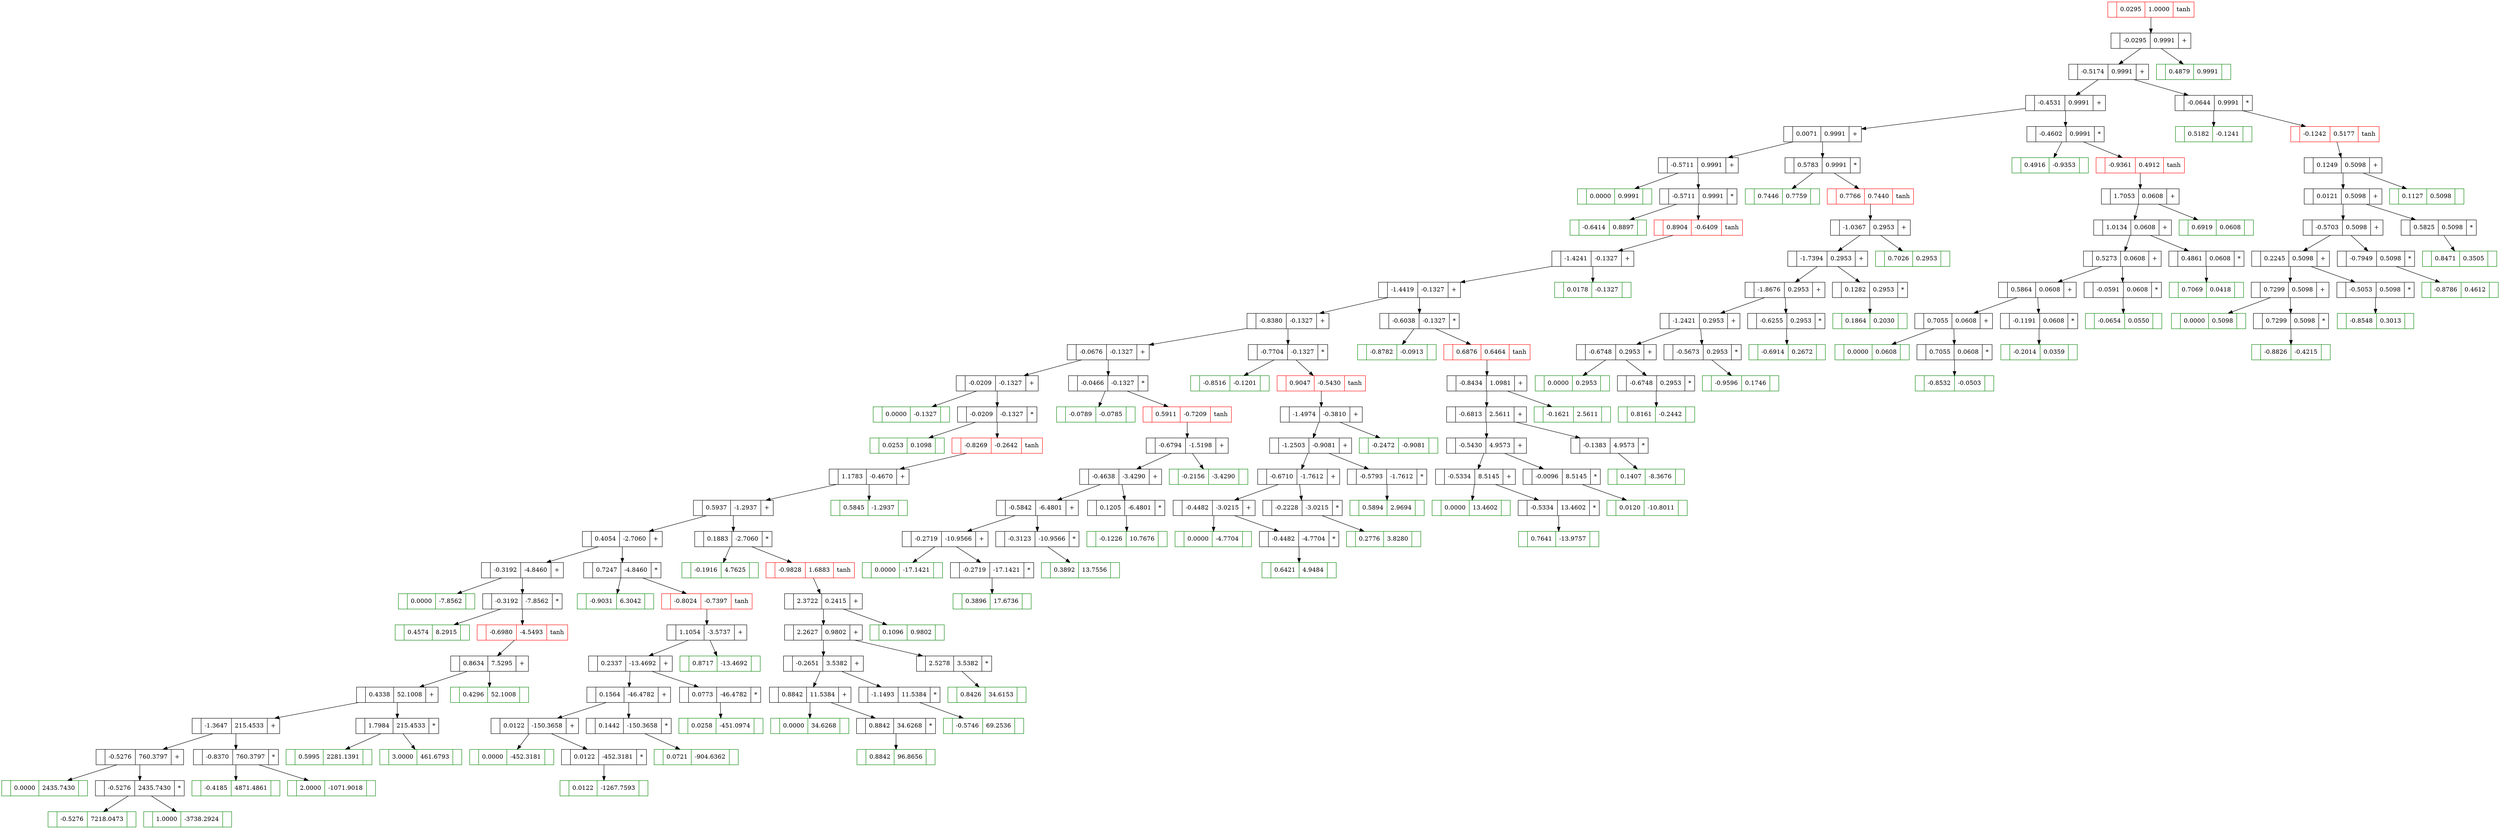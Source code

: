 digraph Micrograd { 
	"092d11fc-5b4b-43c8-b00c-8444b82209ab"[color="#FF0000",fillcolor="#808080",label="|0.0295|1.0000|tanh",shape=record]; 
	"183efe04-53e5-49b3-9fe2-237c32fbb4a9"[label="|-0.0295|0.9991|+",shape=record]; 
	"a4fbc3bb-fb8a-498d-81f6-42fb60664701"[label="|-0.5174|0.9991|+",shape=record]; 
	"d13ca5db-a164-4955-900e-ca04e5429d5b"[label="|-0.4531|0.9991|+",shape=record]; 
	"aa69f040-42eb-4bc1-a7e0-e28a864428fe"[label="|0.0071|0.9991|+",shape=record]; 
	"68deede5-e5a0-446d-b46b-dd3e2901804a"[label="|-0.5711|0.9991|+",shape=record]; 
	"3cd0c9bd-d39f-45b3-98fd-6c266254c5ed"[color="#008000",fillcolor="#90EE90",label="|0.0000|0.9991|",shape=record]; 
	"68deede5-e5a0-446d-b46b-dd3e2901804a" -> "3cd0c9bd-d39f-45b3-98fd-6c266254c5ed"; 
	"dc14e2f9-6cb6-4beb-8a1d-a7e7df3a5d1d"[label="|-0.5711|0.9991|*",shape=record]; 
	"02194030-1781-4975-91d6-811c3886d883"[color="#008000",fillcolor="#90EE90",label="|-0.6414|0.8897|",shape=record]; 
	"dc14e2f9-6cb6-4beb-8a1d-a7e7df3a5d1d" -> "02194030-1781-4975-91d6-811c3886d883"; 
	"7cf3ae4e-6172-475d-8a69-7ef08311c571"[color="#FF0000",fillcolor="#808080",label="|0.8904|-0.6409|tanh",shape=record]; 
	"b1cdbea6-8cb7-45f6-b6e4-781961cb58e9"[label="|-1.4241|-0.1327|+",shape=record]; 
	"32b03a22-7313-46c2-b6b1-7dd38b0bc686"[label="|-1.4419|-0.1327|+",shape=record]; 
	"e81bd662-d96a-4e1e-8da2-1d64d35124dc"[label="|-0.8380|-0.1327|+",shape=record]; 
	"d70fb203-39c4-47b4-a830-90440f6dd9c1"[label="|-0.0676|-0.1327|+",shape=record]; 
	"205899c5-9d39-48a5-a552-8b060f9a6766"[label="|-0.0209|-0.1327|+",shape=record]; 
	"87aea8ea-29f5-43f4-9461-14dc97343530"[color="#008000",fillcolor="#90EE90",label="|0.0000|-0.1327|",shape=record]; 
	"205899c5-9d39-48a5-a552-8b060f9a6766" -> "87aea8ea-29f5-43f4-9461-14dc97343530"; 
	"2844ee85-6d46-4e4d-8196-24dfbd7f7699"[label="|-0.0209|-0.1327|*",shape=record]; 
	"b651d3a9-e96a-4c20-96fd-cbee0bc6f429"[color="#008000",fillcolor="#90EE90",label="|0.0253|0.1098|",shape=record]; 
	"2844ee85-6d46-4e4d-8196-24dfbd7f7699" -> "b651d3a9-e96a-4c20-96fd-cbee0bc6f429"; 
	"f249493d-7ae8-4897-ac9d-69bfbb065a31"[color="#FF0000",fillcolor="#808080",label="|-0.8269|-0.2642|tanh",shape=record]; 
	"7a1b6e4a-a0dd-438f-b1ee-97a0869bc757"[label="|1.1783|-0.4670|+",shape=record]; 
	"fd61a955-4edc-46b2-be5a-dd6fcec9ddd8"[label="|0.5937|-1.2937|+",shape=record]; 
	"f66c4c5d-d76c-4786-9ba6-e7a3ee406293"[label="|0.4054|-2.7060|+",shape=record]; 
	"da598b05-c4da-48a5-945b-3d6d8935b006"[label="|-0.3192|-4.8460|+",shape=record]; 
	"bd476b12-af61-4feb-ac6e-c0274b6dc0f5"[color="#008000",fillcolor="#90EE90",label="|0.0000|-7.8562|",shape=record]; 
	"da598b05-c4da-48a5-945b-3d6d8935b006" -> "bd476b12-af61-4feb-ac6e-c0274b6dc0f5"; 
	"15107d9a-7876-45ea-b3ee-ed942c4bc1ae"[label="|-0.3192|-7.8562|*",shape=record]; 
	"18a44d5f-94bd-47f5-8590-e80369b192c4"[color="#008000",fillcolor="#90EE90",label="|0.4574|8.2915|",shape=record]; 
	"15107d9a-7876-45ea-b3ee-ed942c4bc1ae" -> "18a44d5f-94bd-47f5-8590-e80369b192c4"; 
	"d7a26182-36bc-4ded-9a4c-fcdfcb3372c2"[color="#FF0000",fillcolor="#808080",label="|-0.6980|-4.5493|tanh",shape=record]; 
	"8b581770-9955-43a3-be42-b1c1d63eb920"[label="|0.8634|7.5295|+",shape=record]; 
	"f3822fb2-7a15-4199-9a32-e664a786cc5a"[label="|0.4338|52.1008|+",shape=record]; 
	"afd454c0-5fe7-450b-b034-94f15000d57a"[label="|-1.3647|215.4533|+",shape=record]; 
	"342a0658-02e8-43dc-a097-cb39059b6ebd"[label="|-0.5276|760.3797|+",shape=record]; 
	"746ca208-4cad-4625-94fd-f22fcb8028b2"[color="#008000",fillcolor="#90EE90",label="|0.0000|2435.7430|",shape=record]; 
	"342a0658-02e8-43dc-a097-cb39059b6ebd" -> "746ca208-4cad-4625-94fd-f22fcb8028b2"; 
	"27b4d19f-5505-416f-83da-6a4ae58810ed"[label="|-0.5276|2435.7430|*",shape=record]; 
	"a0568e99-4e32-409c-9085-a3fb6e28c3ea"[color="#008000",fillcolor="#90EE90",label="|-0.5276|7218.0473|",shape=record]; 
	"27b4d19f-5505-416f-83da-6a4ae58810ed" -> "a0568e99-4e32-409c-9085-a3fb6e28c3ea"; 
	"2a0d2ce1-ec8d-4cac-bc44-04e8d2ae3db2"[color="#008000",fillcolor="#90EE90",label="|1.0000|-3738.2924|",shape=record]; 
	"27b4d19f-5505-416f-83da-6a4ae58810ed" -> "2a0d2ce1-ec8d-4cac-bc44-04e8d2ae3db2"; 
	"342a0658-02e8-43dc-a097-cb39059b6ebd" -> "27b4d19f-5505-416f-83da-6a4ae58810ed"; 
	"afd454c0-5fe7-450b-b034-94f15000d57a" -> "342a0658-02e8-43dc-a097-cb39059b6ebd"; 
	"022d9b4b-10ca-4348-9422-f4aad4b6acb1"[label="|-0.8370|760.3797|*",shape=record]; 
	"325011a1-26c5-4d73-bd8d-8e2529f72de8"[color="#008000",fillcolor="#90EE90",label="|-0.4185|4871.4861|",shape=record]; 
	"022d9b4b-10ca-4348-9422-f4aad4b6acb1" -> "325011a1-26c5-4d73-bd8d-8e2529f72de8"; 
	"5cffc8b3-81bd-4171-97bb-581cbbc94dec"[color="#008000",fillcolor="#90EE90",label="|2.0000|-1071.9018|",shape=record]; 
	"022d9b4b-10ca-4348-9422-f4aad4b6acb1" -> "5cffc8b3-81bd-4171-97bb-581cbbc94dec"; 
	"afd454c0-5fe7-450b-b034-94f15000d57a" -> "022d9b4b-10ca-4348-9422-f4aad4b6acb1"; 
	"f3822fb2-7a15-4199-9a32-e664a786cc5a" -> "afd454c0-5fe7-450b-b034-94f15000d57a"; 
	"43861bae-408e-47c0-83dd-d76aa9c2c1f2"[label="|1.7984|215.4533|*",shape=record]; 
	"592e3dc9-e93f-4e59-976f-767d0c483a77"[color="#008000",fillcolor="#90EE90",label="|0.5995|2281.1391|",shape=record]; 
	"43861bae-408e-47c0-83dd-d76aa9c2c1f2" -> "592e3dc9-e93f-4e59-976f-767d0c483a77"; 
	"7dcddf4c-47ec-4177-9e1b-b007ef8324eb"[color="#008000",fillcolor="#90EE90",label="|3.0000|461.6793|",shape=record]; 
	"43861bae-408e-47c0-83dd-d76aa9c2c1f2" -> "7dcddf4c-47ec-4177-9e1b-b007ef8324eb"; 
	"f3822fb2-7a15-4199-9a32-e664a786cc5a" -> "43861bae-408e-47c0-83dd-d76aa9c2c1f2"; 
	"8b581770-9955-43a3-be42-b1c1d63eb920" -> "f3822fb2-7a15-4199-9a32-e664a786cc5a"; 
	"c1ef6f8b-b6ee-4486-8231-5a70d8dc3b4a"[color="#008000",fillcolor="#90EE90",label="|0.4296|52.1008|",shape=record]; 
	"8b581770-9955-43a3-be42-b1c1d63eb920" -> "c1ef6f8b-b6ee-4486-8231-5a70d8dc3b4a"; 
	"d7a26182-36bc-4ded-9a4c-fcdfcb3372c2" -> "8b581770-9955-43a3-be42-b1c1d63eb920"; 
	"15107d9a-7876-45ea-b3ee-ed942c4bc1ae" -> "d7a26182-36bc-4ded-9a4c-fcdfcb3372c2"; 
	"da598b05-c4da-48a5-945b-3d6d8935b006" -> "15107d9a-7876-45ea-b3ee-ed942c4bc1ae"; 
	"f66c4c5d-d76c-4786-9ba6-e7a3ee406293" -> "da598b05-c4da-48a5-945b-3d6d8935b006"; 
	"7d16c862-c545-425d-8411-5c12718bb1d8"[label="|0.7247|-4.8460|*",shape=record]; 
	"36124fac-92bf-4a5d-b45f-bfdfa6de850a"[color="#008000",fillcolor="#90EE90",label="|-0.9031|6.3042|",shape=record]; 
	"7d16c862-c545-425d-8411-5c12718bb1d8" -> "36124fac-92bf-4a5d-b45f-bfdfa6de850a"; 
	"f6334f99-eb80-4093-a509-afa277c6392c"[color="#FF0000",fillcolor="#808080",label="|-0.8024|-0.7397|tanh",shape=record]; 
	"00711921-35a7-44e8-904c-266959645a26"[label="|1.1054|-3.5737|+",shape=record]; 
	"abfbaae4-d02d-4cfc-a1f7-aedb5a683d69"[label="|0.2337|-13.4692|+",shape=record]; 
	"ff2709c0-c119-495c-ad2e-424dab6c090d"[label="|0.1564|-46.4782|+",shape=record]; 
	"b3fe863a-c565-4e79-a15b-b6d2d6a043ee"[label="|0.0122|-150.3658|+",shape=record]; 
	"1a546a6a-da44-470c-a7c9-3f4af4e2df80"[color="#008000",fillcolor="#90EE90",label="|0.0000|-452.3181|",shape=record]; 
	"b3fe863a-c565-4e79-a15b-b6d2d6a043ee" -> "1a546a6a-da44-470c-a7c9-3f4af4e2df80"; 
	"26dc4a17-5e6f-49db-975f-c7ad592b1a6d"[label="|0.0122|-452.3181|*",shape=record]; 
	"6730309f-df1f-41ae-b08f-66e317e329a9"[color="#008000",fillcolor="#90EE90",label="|0.0122|-1267.7593|",shape=record]; 
	"26dc4a17-5e6f-49db-975f-c7ad592b1a6d" -> "6730309f-df1f-41ae-b08f-66e317e329a9"; 
	"b3fe863a-c565-4e79-a15b-b6d2d6a043ee" -> "26dc4a17-5e6f-49db-975f-c7ad592b1a6d"; 
	"ff2709c0-c119-495c-ad2e-424dab6c090d" -> "b3fe863a-c565-4e79-a15b-b6d2d6a043ee"; 
	"c14c8195-b6e7-4083-a3bb-19a1c731c139"[label="|0.1442|-150.3658|*",shape=record]; 
	"e5e5e416-c263-4c25-9884-05eee8f6e1d2"[color="#008000",fillcolor="#90EE90",label="|0.0721|-904.6362|",shape=record]; 
	"c14c8195-b6e7-4083-a3bb-19a1c731c139" -> "e5e5e416-c263-4c25-9884-05eee8f6e1d2"; 
	"ff2709c0-c119-495c-ad2e-424dab6c090d" -> "c14c8195-b6e7-4083-a3bb-19a1c731c139"; 
	"abfbaae4-d02d-4cfc-a1f7-aedb5a683d69" -> "ff2709c0-c119-495c-ad2e-424dab6c090d"; 
	"44e96ad5-522d-4cc0-8f1e-3493543c3e07"[label="|0.0773|-46.4782|*",shape=record]; 
	"727d98a6-81eb-4eaa-bd4a-81811b924cc9"[color="#008000",fillcolor="#90EE90",label="|0.0258|-451.0974|",shape=record]; 
	"44e96ad5-522d-4cc0-8f1e-3493543c3e07" -> "727d98a6-81eb-4eaa-bd4a-81811b924cc9"; 
	"abfbaae4-d02d-4cfc-a1f7-aedb5a683d69" -> "44e96ad5-522d-4cc0-8f1e-3493543c3e07"; 
	"00711921-35a7-44e8-904c-266959645a26" -> "abfbaae4-d02d-4cfc-a1f7-aedb5a683d69"; 
	"d14dcd13-f86d-4e41-b1df-f96f115f665d"[color="#008000",fillcolor="#90EE90",label="|0.8717|-13.4692|",shape=record]; 
	"00711921-35a7-44e8-904c-266959645a26" -> "d14dcd13-f86d-4e41-b1df-f96f115f665d"; 
	"f6334f99-eb80-4093-a509-afa277c6392c" -> "00711921-35a7-44e8-904c-266959645a26"; 
	"7d16c862-c545-425d-8411-5c12718bb1d8" -> "f6334f99-eb80-4093-a509-afa277c6392c"; 
	"f66c4c5d-d76c-4786-9ba6-e7a3ee406293" -> "7d16c862-c545-425d-8411-5c12718bb1d8"; 
	"fd61a955-4edc-46b2-be5a-dd6fcec9ddd8" -> "f66c4c5d-d76c-4786-9ba6-e7a3ee406293"; 
	"5016470d-50d2-4609-981d-0297b400b6e3"[label="|0.1883|-2.7060|*",shape=record]; 
	"408d9dff-220e-4bfc-9ae9-6a53c587bd96"[color="#008000",fillcolor="#90EE90",label="|-0.1916|4.7625|",shape=record]; 
	"5016470d-50d2-4609-981d-0297b400b6e3" -> "408d9dff-220e-4bfc-9ae9-6a53c587bd96"; 
	"8662518f-291d-4dc7-85d5-39b2148bb600"[color="#FF0000",fillcolor="#808080",label="|-0.9828|1.6883|tanh",shape=record]; 
	"4a68f5c0-934e-418e-93dc-4cde8c2e939e"[label="|2.3722|0.2415|+",shape=record]; 
	"4b31a760-51e7-4ac0-a948-45b7378dec47"[label="|2.2627|0.9802|+",shape=record]; 
	"e7a4e3a8-31f6-4c5b-b27e-c376cf4906c4"[label="|-0.2651|3.5382|+",shape=record]; 
	"57eb1647-61ed-4f9c-9827-18a9591f9f39"[label="|0.8842|11.5384|+",shape=record]; 
	"e36f7a77-5c96-4959-a184-d75f0d471a65"[color="#008000",fillcolor="#90EE90",label="|0.0000|34.6268|",shape=record]; 
	"57eb1647-61ed-4f9c-9827-18a9591f9f39" -> "e36f7a77-5c96-4959-a184-d75f0d471a65"; 
	"073f448c-173e-467d-8258-38fed4c6c3ae"[label="|0.8842|34.6268|*",shape=record]; 
	"5b8c74a1-8ee8-4ac9-8138-59c53abbe4c1"[color="#008000",fillcolor="#90EE90",label="|0.8842|96.8656|",shape=record]; 
	"073f448c-173e-467d-8258-38fed4c6c3ae" -> "5b8c74a1-8ee8-4ac9-8138-59c53abbe4c1"; 
	"57eb1647-61ed-4f9c-9827-18a9591f9f39" -> "073f448c-173e-467d-8258-38fed4c6c3ae"; 
	"e7a4e3a8-31f6-4c5b-b27e-c376cf4906c4" -> "57eb1647-61ed-4f9c-9827-18a9591f9f39"; 
	"11ac435a-5517-441b-974e-f41216ca8776"[label="|-1.1493|11.5384|*",shape=record]; 
	"a95f2ef9-62f7-4ccd-94ea-e9b3a9f089e4"[color="#008000",fillcolor="#90EE90",label="|-0.5746|69.2536|",shape=record]; 
	"11ac435a-5517-441b-974e-f41216ca8776" -> "a95f2ef9-62f7-4ccd-94ea-e9b3a9f089e4"; 
	"e7a4e3a8-31f6-4c5b-b27e-c376cf4906c4" -> "11ac435a-5517-441b-974e-f41216ca8776"; 
	"4b31a760-51e7-4ac0-a948-45b7378dec47" -> "e7a4e3a8-31f6-4c5b-b27e-c376cf4906c4"; 
	"a736bd9d-9467-4959-8b34-4723420733ca"[label="|2.5278|3.5382|*",shape=record]; 
	"f50c831a-d498-4ecd-9bca-e901bb4c1255"[color="#008000",fillcolor="#90EE90",label="|0.8426|34.6153|",shape=record]; 
	"a736bd9d-9467-4959-8b34-4723420733ca" -> "f50c831a-d498-4ecd-9bca-e901bb4c1255"; 
	"4b31a760-51e7-4ac0-a948-45b7378dec47" -> "a736bd9d-9467-4959-8b34-4723420733ca"; 
	"4a68f5c0-934e-418e-93dc-4cde8c2e939e" -> "4b31a760-51e7-4ac0-a948-45b7378dec47"; 
	"5df9aa26-f661-48ae-9fa2-952ebb312782"[color="#008000",fillcolor="#90EE90",label="|0.1096|0.9802|",shape=record]; 
	"4a68f5c0-934e-418e-93dc-4cde8c2e939e" -> "5df9aa26-f661-48ae-9fa2-952ebb312782"; 
	"8662518f-291d-4dc7-85d5-39b2148bb600" -> "4a68f5c0-934e-418e-93dc-4cde8c2e939e"; 
	"5016470d-50d2-4609-981d-0297b400b6e3" -> "8662518f-291d-4dc7-85d5-39b2148bb600"; 
	"fd61a955-4edc-46b2-be5a-dd6fcec9ddd8" -> "5016470d-50d2-4609-981d-0297b400b6e3"; 
	"7a1b6e4a-a0dd-438f-b1ee-97a0869bc757" -> "fd61a955-4edc-46b2-be5a-dd6fcec9ddd8"; 
	"550a92b7-8e0e-4b2c-ad9a-0beccd05a6ae"[color="#008000",fillcolor="#90EE90",label="|0.5845|-1.2937|",shape=record]; 
	"7a1b6e4a-a0dd-438f-b1ee-97a0869bc757" -> "550a92b7-8e0e-4b2c-ad9a-0beccd05a6ae"; 
	"f249493d-7ae8-4897-ac9d-69bfbb065a31" -> "7a1b6e4a-a0dd-438f-b1ee-97a0869bc757"; 
	"2844ee85-6d46-4e4d-8196-24dfbd7f7699" -> "f249493d-7ae8-4897-ac9d-69bfbb065a31"; 
	"205899c5-9d39-48a5-a552-8b060f9a6766" -> "2844ee85-6d46-4e4d-8196-24dfbd7f7699"; 
	"d70fb203-39c4-47b4-a830-90440f6dd9c1" -> "205899c5-9d39-48a5-a552-8b060f9a6766"; 
	"4241df5b-ebce-423e-b98c-d11aa7f5f34d"[label="|-0.0466|-0.1327|*",shape=record]; 
	"fefed5a4-a0bd-4b84-848c-51b28b4d4e04"[color="#008000",fillcolor="#90EE90",label="|-0.0789|-0.0785|",shape=record]; 
	"4241df5b-ebce-423e-b98c-d11aa7f5f34d" -> "fefed5a4-a0bd-4b84-848c-51b28b4d4e04"; 
	"eb4d3338-5106-46b0-8b80-8b0923ff8f56"[color="#FF0000",fillcolor="#808080",label="|0.5911|-0.7209|tanh",shape=record]; 
	"bfd042a0-c33b-4fae-9cc5-d5b3d0c33a53"[label="|-0.6794|-1.5198|+",shape=record]; 
	"fcb51405-8057-4df2-a49c-0ea441a07d75"[label="|-0.4638|-3.4290|+",shape=record]; 
	"c4f23d80-6319-435d-9c7c-f4c076efdfda"[label="|-0.5842|-6.4801|+",shape=record]; 
	"b4142f03-7c22-4104-9203-c06bc9ce37bd"[label="|-0.2719|-10.9566|+",shape=record]; 
	"1c8c5ba7-81b2-4b45-b550-9f7edca04985"[color="#008000",fillcolor="#90EE90",label="|0.0000|-17.1421|",shape=record]; 
	"b4142f03-7c22-4104-9203-c06bc9ce37bd" -> "1c8c5ba7-81b2-4b45-b550-9f7edca04985"; 
	"1e2a5e61-f55a-432d-93d7-3afff8f53990"[label="|-0.2719|-17.1421|*",shape=record]; 
	"c52f688d-11b5-424e-997a-75ab22430d8e"[color="#008000",fillcolor="#90EE90",label="|0.3896|17.6736|",shape=record]; 
	"1e2a5e61-f55a-432d-93d7-3afff8f53990" -> "c52f688d-11b5-424e-997a-75ab22430d8e"; 
	"b4142f03-7c22-4104-9203-c06bc9ce37bd" -> "1e2a5e61-f55a-432d-93d7-3afff8f53990"; 
	"c4f23d80-6319-435d-9c7c-f4c076efdfda" -> "b4142f03-7c22-4104-9203-c06bc9ce37bd"; 
	"b8e92b4a-e145-4b52-b2c5-cb72d832e5c3"[label="|-0.3123|-10.9566|*",shape=record]; 
	"99f85258-6a41-4f60-b611-f9600fe635df"[color="#008000",fillcolor="#90EE90",label="|0.3892|13.7556|",shape=record]; 
	"b8e92b4a-e145-4b52-b2c5-cb72d832e5c3" -> "99f85258-6a41-4f60-b611-f9600fe635df"; 
	"c4f23d80-6319-435d-9c7c-f4c076efdfda" -> "b8e92b4a-e145-4b52-b2c5-cb72d832e5c3"; 
	"fcb51405-8057-4df2-a49c-0ea441a07d75" -> "c4f23d80-6319-435d-9c7c-f4c076efdfda"; 
	"5c429b4c-6dfa-4608-8b48-7e310e12a60c"[label="|0.1205|-6.4801|*",shape=record]; 
	"4b688d5b-48e7-42e6-adc0-3f5476d5aa13"[color="#008000",fillcolor="#90EE90",label="|-0.1226|10.7676|",shape=record]; 
	"5c429b4c-6dfa-4608-8b48-7e310e12a60c" -> "4b688d5b-48e7-42e6-adc0-3f5476d5aa13"; 
	"fcb51405-8057-4df2-a49c-0ea441a07d75" -> "5c429b4c-6dfa-4608-8b48-7e310e12a60c"; 
	"bfd042a0-c33b-4fae-9cc5-d5b3d0c33a53" -> "fcb51405-8057-4df2-a49c-0ea441a07d75"; 
	"985a8e80-a69a-4861-b6cf-1f25a59f8ea0"[color="#008000",fillcolor="#90EE90",label="|-0.2156|-3.4290|",shape=record]; 
	"bfd042a0-c33b-4fae-9cc5-d5b3d0c33a53" -> "985a8e80-a69a-4861-b6cf-1f25a59f8ea0"; 
	"eb4d3338-5106-46b0-8b80-8b0923ff8f56" -> "bfd042a0-c33b-4fae-9cc5-d5b3d0c33a53"; 
	"4241df5b-ebce-423e-b98c-d11aa7f5f34d" -> "eb4d3338-5106-46b0-8b80-8b0923ff8f56"; 
	"d70fb203-39c4-47b4-a830-90440f6dd9c1" -> "4241df5b-ebce-423e-b98c-d11aa7f5f34d"; 
	"e81bd662-d96a-4e1e-8da2-1d64d35124dc" -> "d70fb203-39c4-47b4-a830-90440f6dd9c1"; 
	"86ab2cb5-b98f-40e4-9d8b-4b964b2bed60"[label="|-0.7704|-0.1327|*",shape=record]; 
	"9bb098af-a767-41b3-870e-e062dcf00ec2"[color="#008000",fillcolor="#90EE90",label="|-0.8516|-0.1201|",shape=record]; 
	"86ab2cb5-b98f-40e4-9d8b-4b964b2bed60" -> "9bb098af-a767-41b3-870e-e062dcf00ec2"; 
	"9a39858e-3f83-4e13-8e7e-f546c2bf3f7e"[color="#FF0000",fillcolor="#808080",label="|0.9047|-0.5430|tanh",shape=record]; 
	"5c15e3f0-90db-4dbe-9843-8bbb3c2df504"[label="|-1.4974|-0.3810|+",shape=record]; 
	"07198f76-7765-4ee1-a1ee-b6e61710e5bd"[label="|-1.2503|-0.9081|+",shape=record]; 
	"0fb16962-8dce-41d2-b589-d63b41632f3a"[label="|-0.6710|-1.7612|+",shape=record]; 
	"38f45085-55de-491e-a68c-8864725d7207"[label="|-0.4482|-3.0215|+",shape=record]; 
	"63dea215-8287-45a3-b2e7-b7d6e19cf57f"[color="#008000",fillcolor="#90EE90",label="|0.0000|-4.7704|",shape=record]; 
	"38f45085-55de-491e-a68c-8864725d7207" -> "63dea215-8287-45a3-b2e7-b7d6e19cf57f"; 
	"bd2eed09-b5a6-4143-8126-3dba9e6354dc"[label="|-0.4482|-4.7704|*",shape=record]; 
	"1ef38988-8d0a-4bd4-98d7-3a5a395775b2"[color="#008000",fillcolor="#90EE90",label="|0.6421|4.9484|",shape=record]; 
	"bd2eed09-b5a6-4143-8126-3dba9e6354dc" -> "1ef38988-8d0a-4bd4-98d7-3a5a395775b2"; 
	"38f45085-55de-491e-a68c-8864725d7207" -> "bd2eed09-b5a6-4143-8126-3dba9e6354dc"; 
	"0fb16962-8dce-41d2-b589-d63b41632f3a" -> "38f45085-55de-491e-a68c-8864725d7207"; 
	"e6e58ea6-db72-48df-adab-992916921a95"[label="|-0.2228|-3.0215|*",shape=record]; 
	"fac5fb2e-8527-4485-a528-f0b76cd87c08"[color="#008000",fillcolor="#90EE90",label="|0.2776|3.8280|",shape=record]; 
	"e6e58ea6-db72-48df-adab-992916921a95" -> "fac5fb2e-8527-4485-a528-f0b76cd87c08"; 
	"0fb16962-8dce-41d2-b589-d63b41632f3a" -> "e6e58ea6-db72-48df-adab-992916921a95"; 
	"07198f76-7765-4ee1-a1ee-b6e61710e5bd" -> "0fb16962-8dce-41d2-b589-d63b41632f3a"; 
	"44488929-fe42-4d97-bdff-3e61df37a8f4"[label="|-0.5793|-1.7612|*",shape=record]; 
	"a1f328a3-4815-46a4-8585-b2d75f5383e5"[color="#008000",fillcolor="#90EE90",label="|0.5894|2.9694|",shape=record]; 
	"44488929-fe42-4d97-bdff-3e61df37a8f4" -> "a1f328a3-4815-46a4-8585-b2d75f5383e5"; 
	"07198f76-7765-4ee1-a1ee-b6e61710e5bd" -> "44488929-fe42-4d97-bdff-3e61df37a8f4"; 
	"5c15e3f0-90db-4dbe-9843-8bbb3c2df504" -> "07198f76-7765-4ee1-a1ee-b6e61710e5bd"; 
	"6fba8370-f3a4-402a-a314-53c76d53fd1c"[color="#008000",fillcolor="#90EE90",label="|-0.2472|-0.9081|",shape=record]; 
	"5c15e3f0-90db-4dbe-9843-8bbb3c2df504" -> "6fba8370-f3a4-402a-a314-53c76d53fd1c"; 
	"9a39858e-3f83-4e13-8e7e-f546c2bf3f7e" -> "5c15e3f0-90db-4dbe-9843-8bbb3c2df504"; 
	"86ab2cb5-b98f-40e4-9d8b-4b964b2bed60" -> "9a39858e-3f83-4e13-8e7e-f546c2bf3f7e"; 
	"e81bd662-d96a-4e1e-8da2-1d64d35124dc" -> "86ab2cb5-b98f-40e4-9d8b-4b964b2bed60"; 
	"32b03a22-7313-46c2-b6b1-7dd38b0bc686" -> "e81bd662-d96a-4e1e-8da2-1d64d35124dc"; 
	"ad4b90d2-aaa0-4d5d-9ea9-b24e975c321b"[label="|-0.6038|-0.1327|*",shape=record]; 
	"8d31a8b0-fabf-434f-b5cc-ef110cd4922c"[color="#008000",fillcolor="#90EE90",label="|-0.8782|-0.0913|",shape=record]; 
	"ad4b90d2-aaa0-4d5d-9ea9-b24e975c321b" -> "8d31a8b0-fabf-434f-b5cc-ef110cd4922c"; 
	"8419383f-9909-48bb-85bc-400341e6e9a0"[color="#FF0000",fillcolor="#808080",label="|0.6876|0.6464|tanh",shape=record]; 
	"0692f1e0-8454-4eda-a0a4-f18383b199cb"[label="|-0.8434|1.0981|+",shape=record]; 
	"5a5d9ac5-bc19-4576-86d1-dbed66fae238"[label="|-0.6813|2.5611|+",shape=record]; 
	"56994723-761d-4bb6-bf55-40afdb824e7e"[label="|-0.5430|4.9573|+",shape=record]; 
	"76c75e52-66b9-460d-96e7-003c2d9d0cac"[label="|-0.5334|8.5145|+",shape=record]; 
	"c289d02c-7cb8-4ca1-a818-ffb3b1b109fd"[color="#008000",fillcolor="#90EE90",label="|0.0000|13.4602|",shape=record]; 
	"76c75e52-66b9-460d-96e7-003c2d9d0cac" -> "c289d02c-7cb8-4ca1-a818-ffb3b1b109fd"; 
	"8c32a009-edd9-4c32-b139-d82ba1ee0f14"[label="|-0.5334|13.4602|*",shape=record]; 
	"23de5ee6-8dee-4cdc-afc3-040d52f9a89c"[color="#008000",fillcolor="#90EE90",label="|0.7641|-13.9757|",shape=record]; 
	"8c32a009-edd9-4c32-b139-d82ba1ee0f14" -> "23de5ee6-8dee-4cdc-afc3-040d52f9a89c"; 
	"76c75e52-66b9-460d-96e7-003c2d9d0cac" -> "8c32a009-edd9-4c32-b139-d82ba1ee0f14"; 
	"56994723-761d-4bb6-bf55-40afdb824e7e" -> "76c75e52-66b9-460d-96e7-003c2d9d0cac"; 
	"61fa59d6-0658-40b9-a630-88ce77f0fe86"[label="|-0.0096|8.5145|*",shape=record]; 
	"1ff41497-bfb6-4ee2-8ddc-0e7d9967fb24"[color="#008000",fillcolor="#90EE90",label="|0.0120|-10.8011|",shape=record]; 
	"61fa59d6-0658-40b9-a630-88ce77f0fe86" -> "1ff41497-bfb6-4ee2-8ddc-0e7d9967fb24"; 
	"56994723-761d-4bb6-bf55-40afdb824e7e" -> "61fa59d6-0658-40b9-a630-88ce77f0fe86"; 
	"5a5d9ac5-bc19-4576-86d1-dbed66fae238" -> "56994723-761d-4bb6-bf55-40afdb824e7e"; 
	"c929d6a9-418f-4f6c-a5ec-cbb8167ae8af"[label="|-0.1383|4.9573|*",shape=record]; 
	"7234b1bd-f177-4214-964f-b35b00797f8b"[color="#008000",fillcolor="#90EE90",label="|0.1407|-8.3676|",shape=record]; 
	"c929d6a9-418f-4f6c-a5ec-cbb8167ae8af" -> "7234b1bd-f177-4214-964f-b35b00797f8b"; 
	"5a5d9ac5-bc19-4576-86d1-dbed66fae238" -> "c929d6a9-418f-4f6c-a5ec-cbb8167ae8af"; 
	"0692f1e0-8454-4eda-a0a4-f18383b199cb" -> "5a5d9ac5-bc19-4576-86d1-dbed66fae238"; 
	"1680c323-4e86-4b19-af17-106047a98091"[color="#008000",fillcolor="#90EE90",label="|-0.1621|2.5611|",shape=record]; 
	"0692f1e0-8454-4eda-a0a4-f18383b199cb" -> "1680c323-4e86-4b19-af17-106047a98091"; 
	"8419383f-9909-48bb-85bc-400341e6e9a0" -> "0692f1e0-8454-4eda-a0a4-f18383b199cb"; 
	"ad4b90d2-aaa0-4d5d-9ea9-b24e975c321b" -> "8419383f-9909-48bb-85bc-400341e6e9a0"; 
	"32b03a22-7313-46c2-b6b1-7dd38b0bc686" -> "ad4b90d2-aaa0-4d5d-9ea9-b24e975c321b"; 
	"b1cdbea6-8cb7-45f6-b6e4-781961cb58e9" -> "32b03a22-7313-46c2-b6b1-7dd38b0bc686"; 
	"032dc73d-5cd7-4ae5-9e70-7ef12c688899"[color="#008000",fillcolor="#90EE90",label="|0.0178|-0.1327|",shape=record]; 
	"b1cdbea6-8cb7-45f6-b6e4-781961cb58e9" -> "032dc73d-5cd7-4ae5-9e70-7ef12c688899"; 
	"7cf3ae4e-6172-475d-8a69-7ef08311c571" -> "b1cdbea6-8cb7-45f6-b6e4-781961cb58e9"; 
	"dc14e2f9-6cb6-4beb-8a1d-a7e7df3a5d1d" -> "7cf3ae4e-6172-475d-8a69-7ef08311c571"; 
	"68deede5-e5a0-446d-b46b-dd3e2901804a" -> "dc14e2f9-6cb6-4beb-8a1d-a7e7df3a5d1d"; 
	"aa69f040-42eb-4bc1-a7e0-e28a864428fe" -> "68deede5-e5a0-446d-b46b-dd3e2901804a"; 
	"4db6357e-bb73-41fc-b4fa-7f2b00c1ca38"[label="|0.5783|0.9991|*",shape=record]; 
	"baf0f1b2-f1bb-446d-a9bd-c49425aa8f3c"[color="#008000",fillcolor="#90EE90",label="|0.7446|0.7759|",shape=record]; 
	"4db6357e-bb73-41fc-b4fa-7f2b00c1ca38" -> "baf0f1b2-f1bb-446d-a9bd-c49425aa8f3c"; 
	"cb8ab66b-b14d-4bb8-ad17-789daacaeaf2"[color="#FF0000",fillcolor="#808080",label="|0.7766|0.7440|tanh",shape=record]; 
	"e6bdae03-b0d4-46c6-b6c5-0a15957d49f3"[label="|-1.0367|0.2953|+",shape=record]; 
	"6ecd503b-4e6b-4f6a-8af1-16b6582a7b9f"[label="|-1.7394|0.2953|+",shape=record]; 
	"9fcee27f-c61b-46ac-84d8-e19dd4337327"[label="|-1.8676|0.2953|+",shape=record]; 
	"c8efc15a-a61b-4fa8-b91c-f78fc3009d1b"[label="|-1.2421|0.2953|+",shape=record]; 
	"3addff81-7fba-4e80-b765-820bd1e784a4"[label="|-0.6748|0.2953|+",shape=record]; 
	"aedfdca8-3786-465a-bc3e-ce2a4d4f06f6"[color="#008000",fillcolor="#90EE90",label="|0.0000|0.2953|",shape=record]; 
	"3addff81-7fba-4e80-b765-820bd1e784a4" -> "aedfdca8-3786-465a-bc3e-ce2a4d4f06f6"; 
	"2c5c187e-06fc-4247-89a1-ecc7de59c46f"[label="|-0.6748|0.2953|*",shape=record]; 
	"4ab11c12-1ced-43ef-a109-9b452a916dac"[color="#008000",fillcolor="#90EE90",label="|0.8161|-0.2442|",shape=record]; 
	"2c5c187e-06fc-4247-89a1-ecc7de59c46f" -> "4ab11c12-1ced-43ef-a109-9b452a916dac"; 
	"3addff81-7fba-4e80-b765-820bd1e784a4" -> "2c5c187e-06fc-4247-89a1-ecc7de59c46f"; 
	"c8efc15a-a61b-4fa8-b91c-f78fc3009d1b" -> "3addff81-7fba-4e80-b765-820bd1e784a4"; 
	"1b940b10-9cf9-41fc-8cbc-fb292955e146"[label="|-0.5673|0.2953|*",shape=record]; 
	"99e89dee-531f-4989-a3bf-cc7280512203"[color="#008000",fillcolor="#90EE90",label="|-0.9596|0.1746|",shape=record]; 
	"1b940b10-9cf9-41fc-8cbc-fb292955e146" -> "99e89dee-531f-4989-a3bf-cc7280512203"; 
	"c8efc15a-a61b-4fa8-b91c-f78fc3009d1b" -> "1b940b10-9cf9-41fc-8cbc-fb292955e146"; 
	"9fcee27f-c61b-46ac-84d8-e19dd4337327" -> "c8efc15a-a61b-4fa8-b91c-f78fc3009d1b"; 
	"444183e8-e858-4cc7-a589-e57a018b1884"[label="|-0.6255|0.2953|*",shape=record]; 
	"05ba12de-9cd8-4c91-8131-affbabdf604b"[color="#008000",fillcolor="#90EE90",label="|-0.6914|0.2672|",shape=record]; 
	"444183e8-e858-4cc7-a589-e57a018b1884" -> "05ba12de-9cd8-4c91-8131-affbabdf604b"; 
	"9fcee27f-c61b-46ac-84d8-e19dd4337327" -> "444183e8-e858-4cc7-a589-e57a018b1884"; 
	"6ecd503b-4e6b-4f6a-8af1-16b6582a7b9f" -> "9fcee27f-c61b-46ac-84d8-e19dd4337327"; 
	"71503d43-ad24-4a04-b643-2025a7c3cad0"[label="|0.1282|0.2953|*",shape=record]; 
	"6d58505f-30e7-4009-aec5-0179c7a6bc70"[color="#008000",fillcolor="#90EE90",label="|0.1864|0.2030|",shape=record]; 
	"71503d43-ad24-4a04-b643-2025a7c3cad0" -> "6d58505f-30e7-4009-aec5-0179c7a6bc70"; 
	"6ecd503b-4e6b-4f6a-8af1-16b6582a7b9f" -> "71503d43-ad24-4a04-b643-2025a7c3cad0"; 
	"e6bdae03-b0d4-46c6-b6c5-0a15957d49f3" -> "6ecd503b-4e6b-4f6a-8af1-16b6582a7b9f"; 
	"99226b6e-482c-46f1-83b1-2ad010fc4846"[color="#008000",fillcolor="#90EE90",label="|0.7026|0.2953|",shape=record]; 
	"e6bdae03-b0d4-46c6-b6c5-0a15957d49f3" -> "99226b6e-482c-46f1-83b1-2ad010fc4846"; 
	"cb8ab66b-b14d-4bb8-ad17-789daacaeaf2" -> "e6bdae03-b0d4-46c6-b6c5-0a15957d49f3"; 
	"4db6357e-bb73-41fc-b4fa-7f2b00c1ca38" -> "cb8ab66b-b14d-4bb8-ad17-789daacaeaf2"; 
	"aa69f040-42eb-4bc1-a7e0-e28a864428fe" -> "4db6357e-bb73-41fc-b4fa-7f2b00c1ca38"; 
	"d13ca5db-a164-4955-900e-ca04e5429d5b" -> "aa69f040-42eb-4bc1-a7e0-e28a864428fe"; 
	"19c9329d-6e02-40e5-aa59-63f36e664884"[label="|-0.4602|0.9991|*",shape=record]; 
	"e73f69d4-6f63-4b1d-a2fb-1989450ff2b0"[color="#008000",fillcolor="#90EE90",label="|0.4916|-0.9353|",shape=record]; 
	"19c9329d-6e02-40e5-aa59-63f36e664884" -> "e73f69d4-6f63-4b1d-a2fb-1989450ff2b0"; 
	"59bbccd2-f4e0-4b20-bad2-248afd0d2869"[color="#FF0000",fillcolor="#808080",label="|-0.9361|0.4912|tanh",shape=record]; 
	"7295ff9a-7eb2-429e-aeba-55a5a3a2aa13"[label="|1.7053|0.0608|+",shape=record]; 
	"8536ec43-9150-4f93-83e1-8066660e224b"[label="|1.0134|0.0608|+",shape=record]; 
	"c8cbf103-92ea-42d7-8bf0-f83c4d06a873"[label="|0.5273|0.0608|+",shape=record]; 
	"9a748817-a013-45a7-9e29-ff7228300928"[label="|0.5864|0.0608|+",shape=record]; 
	"eeadcff8-f540-4ae1-9359-fafb3c6474e3"[label="|0.7055|0.0608|+",shape=record]; 
	"862ddebd-99bc-4333-96a0-fef919cf066d"[color="#008000",fillcolor="#90EE90",label="|0.0000|0.0608|",shape=record]; 
	"eeadcff8-f540-4ae1-9359-fafb3c6474e3" -> "862ddebd-99bc-4333-96a0-fef919cf066d"; 
	"3255be4c-dfdc-42b9-931b-6a31eb08670f"[label="|0.7055|0.0608|*",shape=record]; 
	"abd39863-32ee-4d0f-9ea2-98d80d4dcd1d"[color="#008000",fillcolor="#90EE90",label="|-0.8532|-0.0503|",shape=record]; 
	"3255be4c-dfdc-42b9-931b-6a31eb08670f" -> "abd39863-32ee-4d0f-9ea2-98d80d4dcd1d"; 
	"eeadcff8-f540-4ae1-9359-fafb3c6474e3" -> "3255be4c-dfdc-42b9-931b-6a31eb08670f"; 
	"9a748817-a013-45a7-9e29-ff7228300928" -> "eeadcff8-f540-4ae1-9359-fafb3c6474e3"; 
	"fb27dfa8-de15-4f0c-804f-cdad52bd585b"[label="|-0.1191|0.0608|*",shape=record]; 
	"69de0b8f-b086-4ec4-ad39-4ea3d6688575"[color="#008000",fillcolor="#90EE90",label="|-0.2014|0.0359|",shape=record]; 
	"fb27dfa8-de15-4f0c-804f-cdad52bd585b" -> "69de0b8f-b086-4ec4-ad39-4ea3d6688575"; 
	"9a748817-a013-45a7-9e29-ff7228300928" -> "fb27dfa8-de15-4f0c-804f-cdad52bd585b"; 
	"c8cbf103-92ea-42d7-8bf0-f83c4d06a873" -> "9a748817-a013-45a7-9e29-ff7228300928"; 
	"fa4b199d-5931-4cb7-adf1-9ff3aaab45cc"[label="|-0.0591|0.0608|*",shape=record]; 
	"bca159e9-5c21-4194-a1f2-916b8e310e64"[color="#008000",fillcolor="#90EE90",label="|-0.0654|0.0550|",shape=record]; 
	"fa4b199d-5931-4cb7-adf1-9ff3aaab45cc" -> "bca159e9-5c21-4194-a1f2-916b8e310e64"; 
	"c8cbf103-92ea-42d7-8bf0-f83c4d06a873" -> "fa4b199d-5931-4cb7-adf1-9ff3aaab45cc"; 
	"8536ec43-9150-4f93-83e1-8066660e224b" -> "c8cbf103-92ea-42d7-8bf0-f83c4d06a873"; 
	"11e51858-4bde-42ce-ab9b-b1f2e6750c57"[label="|0.4861|0.0608|*",shape=record]; 
	"5b127072-54ae-457e-b2b2-cc3bf024d66d"[color="#008000",fillcolor="#90EE90",label="|0.7069|0.0418|",shape=record]; 
	"11e51858-4bde-42ce-ab9b-b1f2e6750c57" -> "5b127072-54ae-457e-b2b2-cc3bf024d66d"; 
	"8536ec43-9150-4f93-83e1-8066660e224b" -> "11e51858-4bde-42ce-ab9b-b1f2e6750c57"; 
	"7295ff9a-7eb2-429e-aeba-55a5a3a2aa13" -> "8536ec43-9150-4f93-83e1-8066660e224b"; 
	"1f7b8a48-4e24-4eac-9133-c7fcf5e0f79a"[color="#008000",fillcolor="#90EE90",label="|0.6919|0.0608|",shape=record]; 
	"7295ff9a-7eb2-429e-aeba-55a5a3a2aa13" -> "1f7b8a48-4e24-4eac-9133-c7fcf5e0f79a"; 
	"59bbccd2-f4e0-4b20-bad2-248afd0d2869" -> "7295ff9a-7eb2-429e-aeba-55a5a3a2aa13"; 
	"19c9329d-6e02-40e5-aa59-63f36e664884" -> "59bbccd2-f4e0-4b20-bad2-248afd0d2869"; 
	"d13ca5db-a164-4955-900e-ca04e5429d5b" -> "19c9329d-6e02-40e5-aa59-63f36e664884"; 
	"a4fbc3bb-fb8a-498d-81f6-42fb60664701" -> "d13ca5db-a164-4955-900e-ca04e5429d5b"; 
	"1abc3761-cef0-414f-ad10-04f32f53e277"[label="|-0.0644|0.9991|*",shape=record]; 
	"408d4fcd-793a-447c-9087-546bc2307b04"[color="#008000",fillcolor="#90EE90",label="|0.5182|-0.1241|",shape=record]; 
	"1abc3761-cef0-414f-ad10-04f32f53e277" -> "408d4fcd-793a-447c-9087-546bc2307b04"; 
	"6b47c5b6-6677-4e5e-bac1-bf1074cb08f2"[color="#FF0000",fillcolor="#808080",label="|-0.1242|0.5177|tanh",shape=record]; 
	"168881dd-bb68-4a46-97fa-8ef377fa4833"[label="|0.1249|0.5098|+",shape=record]; 
	"d72b674f-8e24-4ef7-8a6c-52795dc9a2d3"[label="|0.0121|0.5098|+",shape=record]; 
	"19d1f6cf-8347-40a5-8f86-ec4cc7f09cbe"[label="|-0.5703|0.5098|+",shape=record]; 
	"711eb2c9-d264-451d-89b7-43837459d83a"[label="|0.2245|0.5098|+",shape=record]; 
	"f6bd0812-fed4-43ac-9e30-a43e713178f0"[label="|0.7299|0.5098|+",shape=record]; 
	"4dea3f26-290d-4024-8c94-e20c8f67f9bc"[color="#008000",fillcolor="#90EE90",label="|0.0000|0.5098|",shape=record]; 
	"f6bd0812-fed4-43ac-9e30-a43e713178f0" -> "4dea3f26-290d-4024-8c94-e20c8f67f9bc"; 
	"a92c3fbc-ffc6-49b4-84f0-e8aed5cd8b26"[label="|0.7299|0.5098|*",shape=record]; 
	"792c67fa-ba38-486c-aaff-0b3a66e8e26b"[color="#008000",fillcolor="#90EE90",label="|-0.8826|-0.4215|",shape=record]; 
	"a92c3fbc-ffc6-49b4-84f0-e8aed5cd8b26" -> "792c67fa-ba38-486c-aaff-0b3a66e8e26b"; 
	"f6bd0812-fed4-43ac-9e30-a43e713178f0" -> "a92c3fbc-ffc6-49b4-84f0-e8aed5cd8b26"; 
	"711eb2c9-d264-451d-89b7-43837459d83a" -> "f6bd0812-fed4-43ac-9e30-a43e713178f0"; 
	"6590bb67-1a3e-4e11-9f86-d7d32e8ba640"[label="|-0.5053|0.5098|*",shape=record]; 
	"2943806c-fa9f-40fa-92bc-9ede41fc127a"[color="#008000",fillcolor="#90EE90",label="|-0.8548|0.3013|",shape=record]; 
	"6590bb67-1a3e-4e11-9f86-d7d32e8ba640" -> "2943806c-fa9f-40fa-92bc-9ede41fc127a"; 
	"711eb2c9-d264-451d-89b7-43837459d83a" -> "6590bb67-1a3e-4e11-9f86-d7d32e8ba640"; 
	"19d1f6cf-8347-40a5-8f86-ec4cc7f09cbe" -> "711eb2c9-d264-451d-89b7-43837459d83a"; 
	"00b2d357-cbdc-4b4a-9ed3-bc9c2a7462da"[label="|-0.7949|0.5098|*",shape=record]; 
	"7b196632-9698-46d5-97a7-0afb98847958"[color="#008000",fillcolor="#90EE90",label="|-0.8786|0.4612|",shape=record]; 
	"00b2d357-cbdc-4b4a-9ed3-bc9c2a7462da" -> "7b196632-9698-46d5-97a7-0afb98847958"; 
	"19d1f6cf-8347-40a5-8f86-ec4cc7f09cbe" -> "00b2d357-cbdc-4b4a-9ed3-bc9c2a7462da"; 
	"d72b674f-8e24-4ef7-8a6c-52795dc9a2d3" -> "19d1f6cf-8347-40a5-8f86-ec4cc7f09cbe"; 
	"01e1bbc5-d8de-4445-ab10-cf468fcd6b0f"[label="|0.5825|0.5098|*",shape=record]; 
	"f993a750-161a-4fe8-a5a2-292ac18a16a9"[color="#008000",fillcolor="#90EE90",label="|0.8471|0.3505|",shape=record]; 
	"01e1bbc5-d8de-4445-ab10-cf468fcd6b0f" -> "f993a750-161a-4fe8-a5a2-292ac18a16a9"; 
	"d72b674f-8e24-4ef7-8a6c-52795dc9a2d3" -> "01e1bbc5-d8de-4445-ab10-cf468fcd6b0f"; 
	"168881dd-bb68-4a46-97fa-8ef377fa4833" -> "d72b674f-8e24-4ef7-8a6c-52795dc9a2d3"; 
	"d7780768-2a28-461e-8dd3-02f784a7d0e7"[color="#008000",fillcolor="#90EE90",label="|0.1127|0.5098|",shape=record]; 
	"168881dd-bb68-4a46-97fa-8ef377fa4833" -> "d7780768-2a28-461e-8dd3-02f784a7d0e7"; 
	"6b47c5b6-6677-4e5e-bac1-bf1074cb08f2" -> "168881dd-bb68-4a46-97fa-8ef377fa4833"; 
	"1abc3761-cef0-414f-ad10-04f32f53e277" -> "6b47c5b6-6677-4e5e-bac1-bf1074cb08f2"; 
	"a4fbc3bb-fb8a-498d-81f6-42fb60664701" -> "1abc3761-cef0-414f-ad10-04f32f53e277"; 
	"183efe04-53e5-49b3-9fe2-237c32fbb4a9" -> "a4fbc3bb-fb8a-498d-81f6-42fb60664701"; 
	"511f7634-35ea-4aec-bd3b-886b58260bce"[color="#008000",fillcolor="#90EE90",label="|0.4879|0.9991|",shape=record]; 
	"183efe04-53e5-49b3-9fe2-237c32fbb4a9" -> "511f7634-35ea-4aec-bd3b-886b58260bce"; 
	"092d11fc-5b4b-43c8-b00c-8444b82209ab" -> "183efe04-53e5-49b3-9fe2-237c32fbb4a9"; 
}